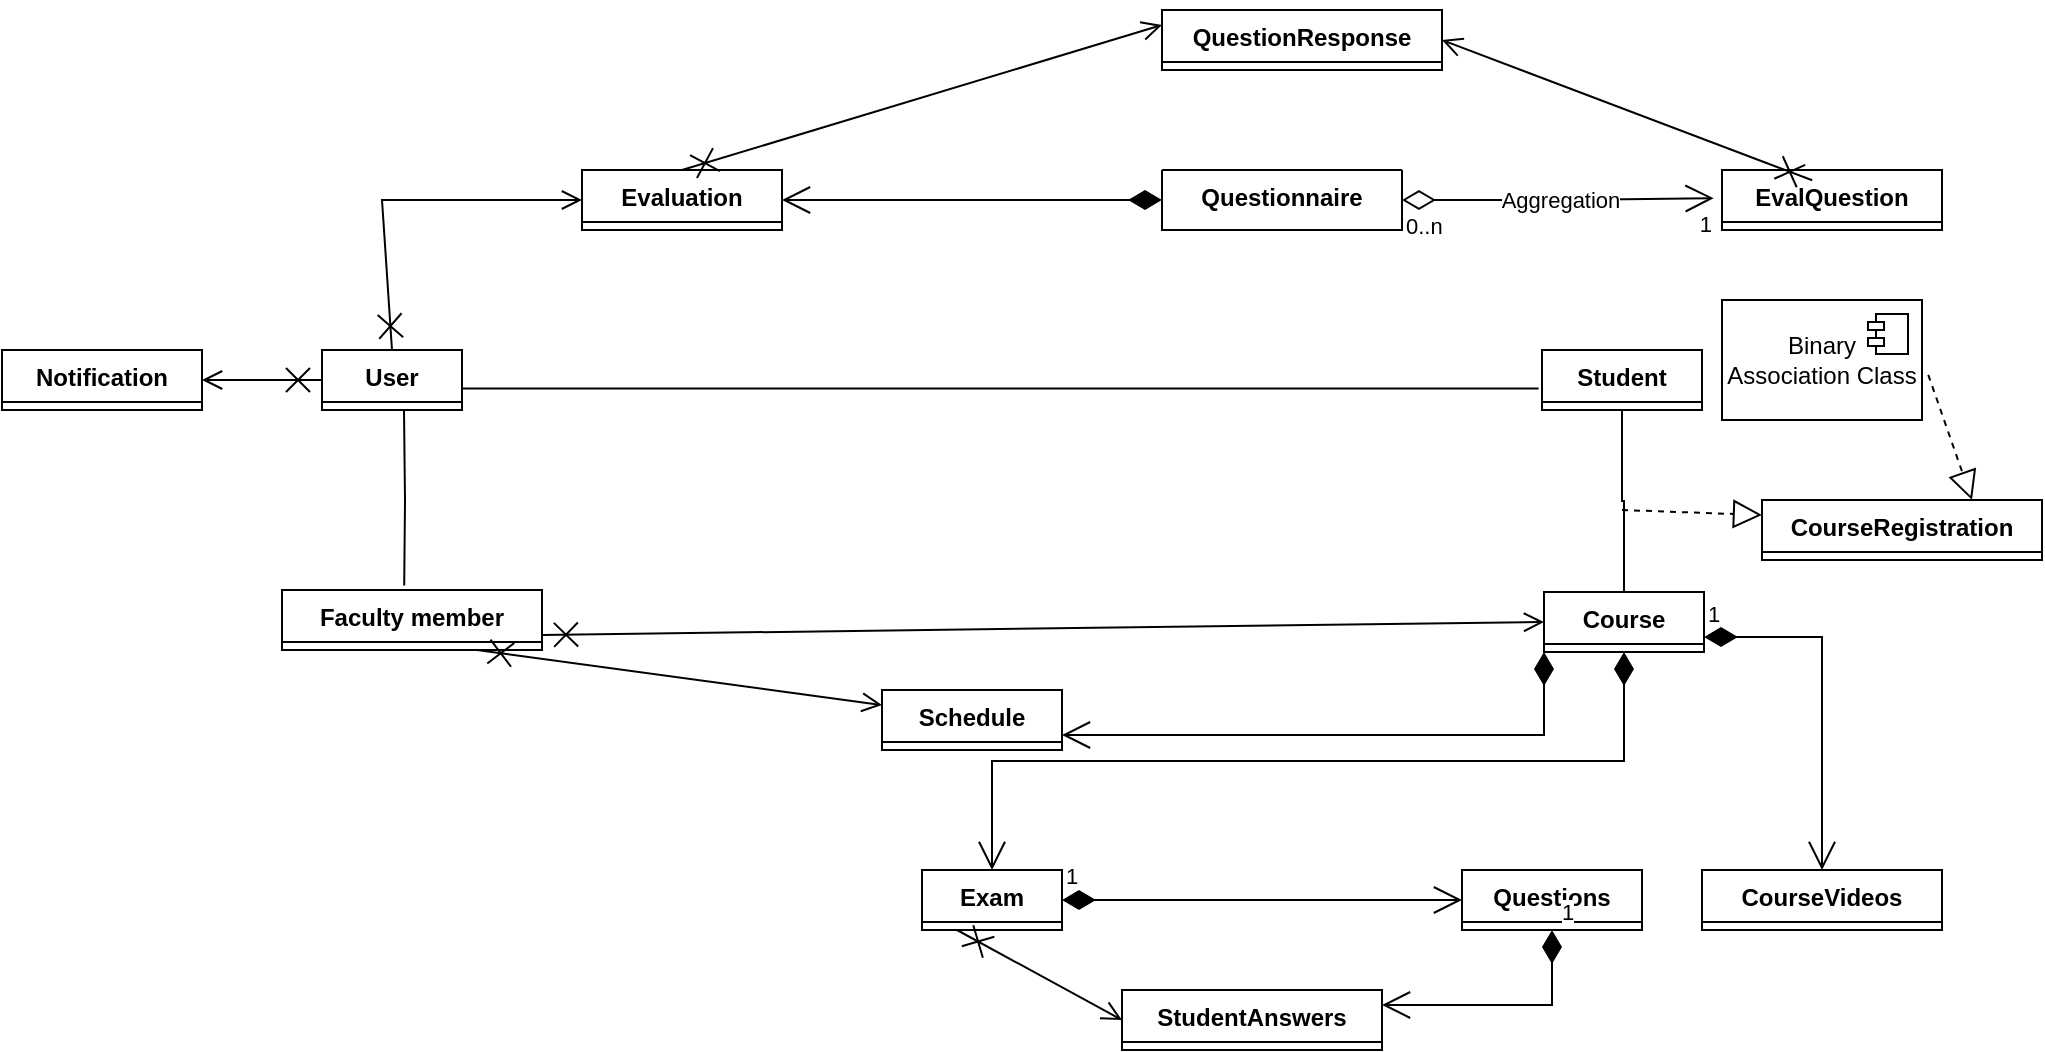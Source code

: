 <mxfile version="26.2.14">
  <diagram name="Page-1" id="9f46799a-70d6-7492-0946-bef42562c5a5">
    <mxGraphModel dx="1507" dy="675" grid="1" gridSize="10" guides="1" tooltips="1" connect="1" arrows="1" fold="1" page="1" pageScale="1" pageWidth="1100" pageHeight="850" background="none" math="0" shadow="0">
      <root>
        <mxCell id="0" />
        <mxCell id="1" parent="0" />
        <mxCell id="NtrmIHfhrDVlRuXKEvSe-1" value="User" style="swimlane;fontStyle=1;align=center;verticalAlign=top;childLayout=stackLayout;horizontal=1;startSize=26;horizontalStack=0;resizeParent=1;resizeParentMax=0;resizeLast=0;collapsible=1;marginBottom=0;whiteSpace=wrap;html=1;" parent="1" vertex="1" collapsed="1">
          <mxGeometry x="190" y="320" width="70" height="30" as="geometry">
            <mxRectangle x="190" y="220" width="160" height="34" as="alternateBounds" />
          </mxGeometry>
        </mxCell>
        <mxCell id="NtrmIHfhrDVlRuXKEvSe-3" value="" style="line;strokeWidth=1;fillColor=none;align=left;verticalAlign=middle;spacingTop=-1;spacingLeft=3;spacingRight=3;rotatable=0;labelPosition=right;points=[];portConstraint=eastwest;strokeColor=inherit;" parent="NtrmIHfhrDVlRuXKEvSe-1" vertex="1">
          <mxGeometry y="26" width="160" height="8" as="geometry" />
        </mxCell>
        <mxCell id="NtrmIHfhrDVlRuXKEvSe-5" value="Student" style="swimlane;fontStyle=1;align=center;verticalAlign=top;childLayout=stackLayout;horizontal=1;startSize=26;horizontalStack=0;resizeParent=1;resizeParentMax=0;resizeLast=0;collapsible=1;marginBottom=0;whiteSpace=wrap;html=1;" parent="1" vertex="1" collapsed="1">
          <mxGeometry x="800" y="320" width="80" height="30" as="geometry">
            <mxRectangle x="190" y="400" width="160" height="34" as="alternateBounds" />
          </mxGeometry>
        </mxCell>
        <mxCell id="NtrmIHfhrDVlRuXKEvSe-7" value="" style="line;strokeWidth=1;fillColor=none;align=left;verticalAlign=middle;spacingTop=-1;spacingLeft=3;spacingRight=3;rotatable=0;labelPosition=right;points=[];portConstraint=eastwest;strokeColor=inherit;" parent="NtrmIHfhrDVlRuXKEvSe-5" vertex="1">
          <mxGeometry y="26" width="160" height="8" as="geometry" />
        </mxCell>
        <mxCell id="NtrmIHfhrDVlRuXKEvSe-9" value="Faculty member" style="swimlane;fontStyle=1;align=center;verticalAlign=top;childLayout=stackLayout;horizontal=1;startSize=26;horizontalStack=0;resizeParent=1;resizeParentMax=0;resizeLast=0;collapsible=1;marginBottom=0;whiteSpace=wrap;html=1;" parent="1" vertex="1" collapsed="1">
          <mxGeometry x="170" y="440" width="130" height="30" as="geometry">
            <mxRectangle x="190" y="510" width="170" height="90" as="alternateBounds" />
          </mxGeometry>
        </mxCell>
        <mxCell id="NtrmIHfhrDVlRuXKEvSe-13" value="Course" style="swimlane;fontStyle=1;align=center;verticalAlign=top;childLayout=stackLayout;horizontal=1;startSize=26;horizontalStack=0;resizeParent=1;resizeParentMax=0;resizeLast=0;collapsible=1;marginBottom=0;whiteSpace=wrap;html=1;" parent="1" vertex="1" collapsed="1">
          <mxGeometry x="801" y="441" width="80" height="30" as="geometry">
            <mxRectangle x="450" y="380" width="160" height="34" as="alternateBounds" />
          </mxGeometry>
        </mxCell>
        <mxCell id="NtrmIHfhrDVlRuXKEvSe-15" value="" style="line;strokeWidth=1;fillColor=none;align=left;verticalAlign=middle;spacingTop=-1;spacingLeft=3;spacingRight=3;rotatable=0;labelPosition=right;points=[];portConstraint=eastwest;strokeColor=inherit;" parent="NtrmIHfhrDVlRuXKEvSe-13" vertex="1">
          <mxGeometry y="26" width="160" height="8" as="geometry" />
        </mxCell>
        <mxCell id="NtrmIHfhrDVlRuXKEvSe-86" value="1" style="endArrow=open;html=1;endSize=12;startArrow=diamondThin;startSize=14;startFill=1;edgeStyle=orthogonalEdgeStyle;align=left;verticalAlign=bottom;rounded=0;" parent="NtrmIHfhrDVlRuXKEvSe-13" edge="1">
          <mxGeometry x="-1" y="3" relative="1" as="geometry">
            <mxPoint x="69" y="20" as="sourcePoint" />
            <mxPoint x="229" y="20" as="targetPoint" />
          </mxGeometry>
        </mxCell>
        <mxCell id="NtrmIHfhrDVlRuXKEvSe-17" value="CourseRegistration" style="swimlane;fontStyle=1;align=center;verticalAlign=top;childLayout=stackLayout;horizontal=1;startSize=26;horizontalStack=0;resizeParent=1;resizeParentMax=0;resizeLast=0;collapsible=1;marginBottom=0;whiteSpace=wrap;html=1;" parent="1" vertex="1" collapsed="1">
          <mxGeometry x="910" y="395" width="140" height="30" as="geometry">
            <mxRectangle x="448" y="530" width="160" height="20" as="alternateBounds" />
          </mxGeometry>
        </mxCell>
        <mxCell id="NtrmIHfhrDVlRuXKEvSe-21" value="Schedule" style="swimlane;fontStyle=1;align=center;verticalAlign=top;childLayout=stackLayout;horizontal=1;startSize=26;horizontalStack=0;resizeParent=1;resizeParentMax=0;resizeLast=0;collapsible=1;marginBottom=0;whiteSpace=wrap;html=1;" parent="1" vertex="1" collapsed="1">
          <mxGeometry x="470" y="490" width="90" height="30" as="geometry">
            <mxRectangle x="680" y="220" width="160" height="34" as="alternateBounds" />
          </mxGeometry>
        </mxCell>
        <mxCell id="NtrmIHfhrDVlRuXKEvSe-23" value="" style="line;strokeWidth=1;fillColor=none;align=left;verticalAlign=middle;spacingTop=-1;spacingLeft=3;spacingRight=3;rotatable=0;labelPosition=right;points=[];portConstraint=eastwest;strokeColor=inherit;" parent="NtrmIHfhrDVlRuXKEvSe-21" vertex="1">
          <mxGeometry y="26" width="160" height="8" as="geometry" />
        </mxCell>
        <mxCell id="NtrmIHfhrDVlRuXKEvSe-25" value="CourseVideos" style="swimlane;fontStyle=1;align=center;verticalAlign=top;childLayout=stackLayout;horizontal=1;startSize=26;horizontalStack=0;resizeParent=1;resizeParentMax=0;resizeLast=0;collapsible=1;marginBottom=0;whiteSpace=wrap;html=1;" parent="1" vertex="1" collapsed="1">
          <mxGeometry x="880" y="580" width="120" height="30" as="geometry">
            <mxRectangle x="447" y="637" width="190" height="23" as="alternateBounds" />
          </mxGeometry>
        </mxCell>
        <mxCell id="NtrmIHfhrDVlRuXKEvSe-29" value="Exam" style="swimlane;fontStyle=1;align=center;verticalAlign=top;childLayout=stackLayout;horizontal=1;startSize=26;horizontalStack=0;resizeParent=1;resizeParentMax=0;resizeLast=0;collapsible=1;marginBottom=0;whiteSpace=wrap;html=1;" parent="1" vertex="1" collapsed="1">
          <mxGeometry x="490" y="580" width="70" height="30" as="geometry">
            <mxRectangle x="682" y="380" width="160" height="34" as="alternateBounds" />
          </mxGeometry>
        </mxCell>
        <mxCell id="NtrmIHfhrDVlRuXKEvSe-31" value="" style="line;strokeWidth=1;fillColor=none;align=left;verticalAlign=middle;spacingTop=-1;spacingLeft=3;spacingRight=3;rotatable=0;labelPosition=right;points=[];portConstraint=eastwest;strokeColor=inherit;" parent="NtrmIHfhrDVlRuXKEvSe-29" vertex="1">
          <mxGeometry y="26" width="160" height="8" as="geometry" />
        </mxCell>
        <mxCell id="NtrmIHfhrDVlRuXKEvSe-33" value="Questions" style="swimlane;fontStyle=1;align=center;verticalAlign=top;childLayout=stackLayout;horizontal=1;startSize=26;horizontalStack=0;resizeParent=1;resizeParentMax=0;resizeLast=0;collapsible=1;marginBottom=0;whiteSpace=wrap;html=1;" parent="1" vertex="1" collapsed="1">
          <mxGeometry x="760" y="580" width="90" height="30" as="geometry">
            <mxRectangle x="682" y="539" width="160" height="21" as="alternateBounds" />
          </mxGeometry>
        </mxCell>
        <mxCell id="NtrmIHfhrDVlRuXKEvSe-37" value="StudentAnswers" style="swimlane;fontStyle=1;align=center;verticalAlign=top;childLayout=stackLayout;horizontal=1;startSize=26;horizontalStack=0;resizeParent=1;resizeParentMax=0;resizeLast=0;collapsible=1;marginBottom=0;whiteSpace=wrap;html=1;" parent="1" vertex="1" collapsed="1">
          <mxGeometry x="590" y="640" width="130" height="30" as="geometry">
            <mxRectangle x="683" y="686" width="160" height="24" as="alternateBounds" />
          </mxGeometry>
        </mxCell>
        <mxCell id="NtrmIHfhrDVlRuXKEvSe-41" value="Notification" style="swimlane;fontStyle=1;align=center;verticalAlign=top;childLayout=stackLayout;horizontal=1;startSize=26;horizontalStack=0;resizeParent=1;resizeParentMax=0;resizeLast=0;collapsible=1;marginBottom=0;whiteSpace=wrap;html=1;" parent="1" vertex="1" collapsed="1">
          <mxGeometry x="30" y="320" width="100" height="30" as="geometry">
            <mxRectangle x="450" y="220" width="160" height="34" as="alternateBounds" />
          </mxGeometry>
        </mxCell>
        <mxCell id="NtrmIHfhrDVlRuXKEvSe-43" value="" style="line;strokeWidth=1;fillColor=none;align=left;verticalAlign=middle;spacingTop=-1;spacingLeft=3;spacingRight=3;rotatable=0;labelPosition=right;points=[];portConstraint=eastwest;strokeColor=inherit;" parent="NtrmIHfhrDVlRuXKEvSe-41" vertex="1">
          <mxGeometry y="26" width="160" height="8" as="geometry" />
        </mxCell>
        <mxCell id="NtrmIHfhrDVlRuXKEvSe-45" value="Evaluation" style="swimlane;fontStyle=1;align=center;verticalAlign=top;childLayout=stackLayout;horizontal=1;startSize=26;horizontalStack=0;resizeParent=1;resizeParentMax=0;resizeLast=0;collapsible=1;marginBottom=0;whiteSpace=wrap;html=1;" parent="1" vertex="1" collapsed="1">
          <mxGeometry x="320" y="230" width="100" height="30" as="geometry">
            <mxRectangle x="890" y="220" width="160" height="34" as="alternateBounds" />
          </mxGeometry>
        </mxCell>
        <mxCell id="NtrmIHfhrDVlRuXKEvSe-47" value="" style="line;strokeWidth=1;fillColor=none;align=left;verticalAlign=middle;spacingTop=-1;spacingLeft=3;spacingRight=3;rotatable=0;labelPosition=right;points=[];portConstraint=eastwest;strokeColor=inherit;" parent="NtrmIHfhrDVlRuXKEvSe-45" vertex="1">
          <mxGeometry y="26" width="160" height="8" as="geometry" />
        </mxCell>
        <mxCell id="NtrmIHfhrDVlRuXKEvSe-49" value="Questionnaire" style="swimlane;fontStyle=1;align=center;verticalAlign=top;childLayout=stackLayout;horizontal=1;startSize=0;horizontalStack=0;resizeParent=1;resizeParentMax=0;resizeLast=0;collapsible=1;marginBottom=0;whiteSpace=wrap;html=1;" parent="1" vertex="1" collapsed="1">
          <mxGeometry x="610" y="230" width="120" height="30" as="geometry">
            <mxRectangle x="890" y="394" width="160" height="34" as="alternateBounds" />
          </mxGeometry>
        </mxCell>
        <mxCell id="NtrmIHfhrDVlRuXKEvSe-51" value="" style="line;strokeWidth=1;fillColor=none;align=left;verticalAlign=middle;spacingTop=-1;spacingLeft=3;spacingRight=3;rotatable=0;labelPosition=right;points=[];portConstraint=eastwest;strokeColor=inherit;" parent="NtrmIHfhrDVlRuXKEvSe-49" vertex="1">
          <mxGeometry y="26" width="160" height="8" as="geometry" />
        </mxCell>
        <mxCell id="NtrmIHfhrDVlRuXKEvSe-53" value="EvalQuestion" style="swimlane;fontStyle=1;align=center;verticalAlign=top;childLayout=stackLayout;horizontal=1;startSize=26;horizontalStack=0;resizeParent=1;resizeParentMax=0;resizeLast=0;collapsible=1;marginBottom=0;whiteSpace=wrap;html=1;" parent="1" vertex="1" collapsed="1">
          <mxGeometry x="890" y="230" width="110" height="30" as="geometry">
            <mxRectangle x="890" y="539" width="160" height="34" as="alternateBounds" />
          </mxGeometry>
        </mxCell>
        <mxCell id="NtrmIHfhrDVlRuXKEvSe-55" value="" style="line;strokeWidth=1;fillColor=none;align=left;verticalAlign=middle;spacingTop=-1;spacingLeft=3;spacingRight=3;rotatable=0;labelPosition=right;points=[];portConstraint=eastwest;strokeColor=inherit;" parent="NtrmIHfhrDVlRuXKEvSe-53" vertex="1">
          <mxGeometry y="26" width="160" height="8" as="geometry" />
        </mxCell>
        <mxCell id="NtrmIHfhrDVlRuXKEvSe-57" value="QuestionResponse" style="swimlane;fontStyle=1;align=center;verticalAlign=top;childLayout=stackLayout;horizontal=1;startSize=26;horizontalStack=0;resizeParent=1;resizeParentMax=0;resizeLast=0;collapsible=1;marginBottom=0;whiteSpace=wrap;html=1;" parent="1" vertex="1" collapsed="1">
          <mxGeometry x="610" y="150" width="140" height="30" as="geometry">
            <mxRectangle x="890" y="686" width="160" height="24" as="alternateBounds" />
          </mxGeometry>
        </mxCell>
        <mxCell id="NtrmIHfhrDVlRuXKEvSe-62" value="" style="endArrow=none;html=1;edgeStyle=orthogonalEdgeStyle;rounded=0;entryX=-0.021;entryY=0.643;entryDx=0;entryDy=0;entryPerimeter=0;exitX=1.001;exitY=0.643;exitDx=0;exitDy=0;exitPerimeter=0;" parent="1" source="NtrmIHfhrDVlRuXKEvSe-1" target="NtrmIHfhrDVlRuXKEvSe-5" edge="1">
          <mxGeometry relative="1" as="geometry">
            <mxPoint x="270" y="340" as="sourcePoint" />
            <mxPoint x="380" y="340" as="targetPoint" />
          </mxGeometry>
        </mxCell>
        <mxCell id="NtrmIHfhrDVlRuXKEvSe-65" value="" style="endArrow=none;html=1;edgeStyle=orthogonalEdgeStyle;rounded=0;entryX=0.47;entryY=-0.075;entryDx=0;entryDy=0;entryPerimeter=0;" parent="1" target="NtrmIHfhrDVlRuXKEvSe-9" edge="1">
          <mxGeometry relative="1" as="geometry">
            <mxPoint x="231" y="350" as="sourcePoint" />
            <mxPoint x="250" y="480" as="targetPoint" />
          </mxGeometry>
        </mxCell>
        <mxCell id="NtrmIHfhrDVlRuXKEvSe-68" value="" style="endArrow=open;startArrow=cross;endFill=0;startFill=0;endSize=8;startSize=10;html=1;rounded=0;entryX=1;entryY=0.5;entryDx=0;entryDy=0;exitX=0;exitY=0.5;exitDx=0;exitDy=0;" parent="1" source="NtrmIHfhrDVlRuXKEvSe-1" target="NtrmIHfhrDVlRuXKEvSe-41" edge="1">
          <mxGeometry width="160" relative="1" as="geometry">
            <mxPoint x="170" y="380" as="sourcePoint" />
            <mxPoint x="170" y="340" as="targetPoint" />
          </mxGeometry>
        </mxCell>
        <mxCell id="NtrmIHfhrDVlRuXKEvSe-72" value="" style="endArrow=open;startArrow=cross;endFill=0;startFill=0;endSize=8;startSize=10;html=1;rounded=0;entryX=0;entryY=0.5;entryDx=0;entryDy=0;exitX=1;exitY=0.75;exitDx=0;exitDy=0;" parent="1" target="NtrmIHfhrDVlRuXKEvSe-13" edge="1" source="NtrmIHfhrDVlRuXKEvSe-9">
          <mxGeometry width="160" relative="1" as="geometry">
            <mxPoint x="295.32" y="703.83" as="sourcePoint" />
            <mxPoint x="679.0" y="708" as="targetPoint" />
          </mxGeometry>
        </mxCell>
        <mxCell id="NtrmIHfhrDVlRuXKEvSe-79" value="" style="endArrow=none;html=1;edgeStyle=orthogonalEdgeStyle;rounded=0;exitX=0.5;exitY=1;exitDx=0;exitDy=0;entryX=0.5;entryY=0;entryDx=0;entryDy=0;" parent="1" source="NtrmIHfhrDVlRuXKEvSe-5" target="NtrmIHfhrDVlRuXKEvSe-13" edge="1">
          <mxGeometry relative="1" as="geometry">
            <mxPoint x="810" y="460" as="sourcePoint" />
            <mxPoint x="970" y="460" as="targetPoint" />
          </mxGeometry>
        </mxCell>
        <mxCell id="NtrmIHfhrDVlRuXKEvSe-83" value="Binary Association Class" style="html=1;dropTarget=0;whiteSpace=wrap;" parent="1" vertex="1">
          <mxGeometry x="890" y="295" width="100" height="60" as="geometry" />
        </mxCell>
        <mxCell id="NtrmIHfhrDVlRuXKEvSe-84" value="" style="shape=module;jettyWidth=8;jettyHeight=4;" parent="NtrmIHfhrDVlRuXKEvSe-83" vertex="1">
          <mxGeometry x="1" width="20" height="20" relative="1" as="geometry">
            <mxPoint x="-27" y="7" as="offset" />
          </mxGeometry>
        </mxCell>
        <mxCell id="NtrmIHfhrDVlRuXKEvSe-88" value="" style="endArrow=open;startArrow=cross;endFill=0;startFill=0;endSize=8;startSize=10;html=1;rounded=0;entryX=0;entryY=0.25;entryDx=0;entryDy=0;exitX=0.75;exitY=1;exitDx=0;exitDy=0;" parent="1" source="NtrmIHfhrDVlRuXKEvSe-9" target="NtrmIHfhrDVlRuXKEvSe-21" edge="1">
          <mxGeometry width="160" relative="1" as="geometry">
            <mxPoint x="280" y="730" as="sourcePoint" />
            <mxPoint x="450" y="790" as="targetPoint" />
          </mxGeometry>
        </mxCell>
        <mxCell id="NtrmIHfhrDVlRuXKEvSe-89" value="" style="endArrow=open;html=1;endSize=12;startArrow=diamondThin;startSize=14;startFill=1;edgeStyle=orthogonalEdgeStyle;align=left;verticalAlign=bottom;rounded=0;entryX=1;entryY=0.75;entryDx=0;entryDy=0;exitX=0;exitY=1;exitDx=0;exitDy=0;" parent="1" source="NtrmIHfhrDVlRuXKEvSe-13" target="NtrmIHfhrDVlRuXKEvSe-21" edge="1">
          <mxGeometry x="-1" y="3" relative="1" as="geometry">
            <mxPoint x="700" y="800" as="sourcePoint" />
            <mxPoint x="860" y="800" as="targetPoint" />
          </mxGeometry>
        </mxCell>
        <mxCell id="NtrmIHfhrDVlRuXKEvSe-92" value="1" style="endArrow=open;html=1;endSize=12;startArrow=diamondThin;startSize=14;startFill=1;edgeStyle=orthogonalEdgeStyle;align=left;verticalAlign=bottom;rounded=0;exitX=1;exitY=0.5;exitDx=0;exitDy=0;entryX=0;entryY=0.5;entryDx=0;entryDy=0;" parent="1" source="NtrmIHfhrDVlRuXKEvSe-29" target="NtrmIHfhrDVlRuXKEvSe-33" edge="1">
          <mxGeometry x="-1" y="3" relative="1" as="geometry">
            <mxPoint x="780" y="944.58" as="sourcePoint" />
            <mxPoint x="940" y="944.58" as="targetPoint" />
          </mxGeometry>
        </mxCell>
        <mxCell id="691Lq0LJI_DHuafnUVqV-16" value="" style="endArrow=open;html=1;endSize=12;startArrow=diamondThin;startSize=14;startFill=1;edgeStyle=orthogonalEdgeStyle;align=left;verticalAlign=bottom;rounded=0;entryX=1;entryY=0.5;entryDx=0;entryDy=0;exitX=0;exitY=0.5;exitDx=0;exitDy=0;" parent="1" source="NtrmIHfhrDVlRuXKEvSe-49" target="NtrmIHfhrDVlRuXKEvSe-45" edge="1">
          <mxGeometry x="-0.778" y="-35" relative="1" as="geometry">
            <mxPoint x="420" y="190" as="sourcePoint" />
            <mxPoint x="580" y="190" as="targetPoint" />
            <mxPoint as="offset" />
          </mxGeometry>
        </mxCell>
        <mxCell id="691Lq0LJI_DHuafnUVqV-19" value="Aggregation" style="endArrow=open;html=1;endSize=12;startArrow=diamondThin;startSize=14;startFill=0;edgeStyle=orthogonalEdgeStyle;rounded=0;exitX=1;exitY=0.5;exitDx=0;exitDy=0;entryX=-0.038;entryY=0.469;entryDx=0;entryDy=0;entryPerimeter=0;" parent="1" source="NtrmIHfhrDVlRuXKEvSe-49" target="NtrmIHfhrDVlRuXKEvSe-53" edge="1">
          <mxGeometry relative="1" as="geometry">
            <mxPoint x="700" y="180" as="sourcePoint" />
            <mxPoint x="860" y="180" as="targetPoint" />
          </mxGeometry>
        </mxCell>
        <mxCell id="691Lq0LJI_DHuafnUVqV-20" value="0..n" style="edgeLabel;resizable=0;html=1;align=left;verticalAlign=top;" parent="691Lq0LJI_DHuafnUVqV-19" connectable="0" vertex="1">
          <mxGeometry x="-1" relative="1" as="geometry" />
        </mxCell>
        <mxCell id="691Lq0LJI_DHuafnUVqV-21" value="1" style="edgeLabel;resizable=0;html=1;align=right;verticalAlign=top;" parent="691Lq0LJI_DHuafnUVqV-19" connectable="0" vertex="1">
          <mxGeometry x="1" relative="1" as="geometry" />
        </mxCell>
        <mxCell id="e3l5DcDd7w5r0exGrsxQ-3" value="1" style="endArrow=open;html=1;endSize=12;startArrow=diamondThin;startSize=14;startFill=1;edgeStyle=orthogonalEdgeStyle;align=left;verticalAlign=bottom;rounded=0;exitX=0.5;exitY=1;exitDx=0;exitDy=0;entryX=1;entryY=0.25;entryDx=0;entryDy=0;" edge="1" parent="1" source="NtrmIHfhrDVlRuXKEvSe-33" target="NtrmIHfhrDVlRuXKEvSe-37">
          <mxGeometry x="-1" y="3" relative="1" as="geometry">
            <mxPoint x="820" y="650" as="sourcePoint" />
            <mxPoint x="980" y="650" as="targetPoint" />
          </mxGeometry>
        </mxCell>
        <mxCell id="e3l5DcDd7w5r0exGrsxQ-4" value="" style="endArrow=open;startArrow=cross;endFill=0;startFill=0;endSize=8;startSize=10;html=1;rounded=0;exitX=0.25;exitY=1;exitDx=0;exitDy=0;entryX=0;entryY=0.5;entryDx=0;entryDy=0;" edge="1" parent="1" source="NtrmIHfhrDVlRuXKEvSe-29" target="NtrmIHfhrDVlRuXKEvSe-37">
          <mxGeometry width="160" relative="1" as="geometry">
            <mxPoint x="400" y="660" as="sourcePoint" />
            <mxPoint x="560" y="660" as="targetPoint" />
          </mxGeometry>
        </mxCell>
        <mxCell id="e3l5DcDd7w5r0exGrsxQ-7" value="" style="endArrow=open;startArrow=cross;endFill=0;startFill=0;endSize=8;startSize=10;html=1;rounded=0;exitX=0.5;exitY=0;exitDx=0;exitDy=0;entryX=0;entryY=0.5;entryDx=0;entryDy=0;" edge="1" parent="1" source="NtrmIHfhrDVlRuXKEvSe-1" target="NtrmIHfhrDVlRuXKEvSe-45">
          <mxGeometry width="160" relative="1" as="geometry">
            <mxPoint x="170" y="230" as="sourcePoint" />
            <mxPoint x="330" y="230" as="targetPoint" />
            <Array as="points">
              <mxPoint x="220" y="245" />
            </Array>
          </mxGeometry>
        </mxCell>
        <mxCell id="e3l5DcDd7w5r0exGrsxQ-9" value="" style="endArrow=open;startArrow=cross;endFill=0;startFill=0;endSize=8;startSize=10;html=1;rounded=0;exitX=0.5;exitY=0;exitDx=0;exitDy=0;entryX=0;entryY=0.25;entryDx=0;entryDy=0;" edge="1" parent="1" source="NtrmIHfhrDVlRuXKEvSe-45" target="NtrmIHfhrDVlRuXKEvSe-57">
          <mxGeometry width="160" relative="1" as="geometry">
            <mxPoint x="390" y="90" as="sourcePoint" />
            <mxPoint x="550" y="90" as="targetPoint" />
          </mxGeometry>
        </mxCell>
        <mxCell id="e3l5DcDd7w5r0exGrsxQ-13" value="" style="endArrow=open;startArrow=cross;endFill=0;startFill=0;endSize=8;startSize=10;html=1;rounded=0;exitX=0.41;exitY=0.171;exitDx=0;exitDy=0;exitPerimeter=0;entryX=1;entryY=0.5;entryDx=0;entryDy=0;" edge="1" parent="1" source="NtrmIHfhrDVlRuXKEvSe-53" target="NtrmIHfhrDVlRuXKEvSe-57">
          <mxGeometry width="160" relative="1" as="geometry">
            <mxPoint x="810" y="130" as="sourcePoint" />
            <mxPoint x="970" y="130" as="targetPoint" />
          </mxGeometry>
        </mxCell>
        <mxCell id="e3l5DcDd7w5r0exGrsxQ-14" value="" style="endArrow=block;dashed=1;endFill=0;endSize=12;html=1;rounded=0;entryX=0;entryY=0.25;entryDx=0;entryDy=0;" edge="1" parent="1" target="NtrmIHfhrDVlRuXKEvSe-17">
          <mxGeometry width="160" relative="1" as="geometry">
            <mxPoint x="840" y="400" as="sourcePoint" />
            <mxPoint x="970" y="400" as="targetPoint" />
          </mxGeometry>
        </mxCell>
        <mxCell id="e3l5DcDd7w5r0exGrsxQ-15" value="" style="endArrow=block;dashed=1;endFill=0;endSize=12;html=1;rounded=0;exitX=1.507;exitY=1.521;exitDx=0;exitDy=0;exitPerimeter=0;entryX=0.75;entryY=0;entryDx=0;entryDy=0;" edge="1" parent="1" source="NtrmIHfhrDVlRuXKEvSe-84" target="NtrmIHfhrDVlRuXKEvSe-17">
          <mxGeometry width="160" relative="1" as="geometry">
            <mxPoint x="1080" y="335" as="sourcePoint" />
            <mxPoint x="1240" y="335" as="targetPoint" />
          </mxGeometry>
        </mxCell>
        <mxCell id="e3l5DcDd7w5r0exGrsxQ-16" value="" style="endArrow=open;html=1;endSize=12;startArrow=diamondThin;startSize=14;startFill=1;edgeStyle=orthogonalEdgeStyle;align=left;verticalAlign=bottom;rounded=0;exitX=0.5;exitY=1;exitDx=0;exitDy=0;entryX=0.5;entryY=0;entryDx=0;entryDy=0;" edge="1" parent="1" source="NtrmIHfhrDVlRuXKEvSe-13" target="NtrmIHfhrDVlRuXKEvSe-29">
          <mxGeometry x="-1" y="3" relative="1" as="geometry">
            <mxPoint x="830" y="471" as="sourcePoint" />
            <mxPoint x="840" y="540" as="targetPoint" />
          </mxGeometry>
        </mxCell>
        <mxCell id="e3l5DcDd7w5r0exGrsxQ-19" value="1" style="endArrow=open;html=1;endSize=12;startArrow=diamondThin;startSize=14;startFill=1;edgeStyle=orthogonalEdgeStyle;align=left;verticalAlign=bottom;rounded=0;exitX=1;exitY=0.75;exitDx=0;exitDy=0;entryX=0.5;entryY=0;entryDx=0;entryDy=0;" edge="1" parent="1" source="NtrmIHfhrDVlRuXKEvSe-13" target="NtrmIHfhrDVlRuXKEvSe-25">
          <mxGeometry x="-1" y="3" relative="1" as="geometry">
            <mxPoint x="920" y="530" as="sourcePoint" />
            <mxPoint x="1080" y="530" as="targetPoint" />
          </mxGeometry>
        </mxCell>
      </root>
    </mxGraphModel>
  </diagram>
</mxfile>
